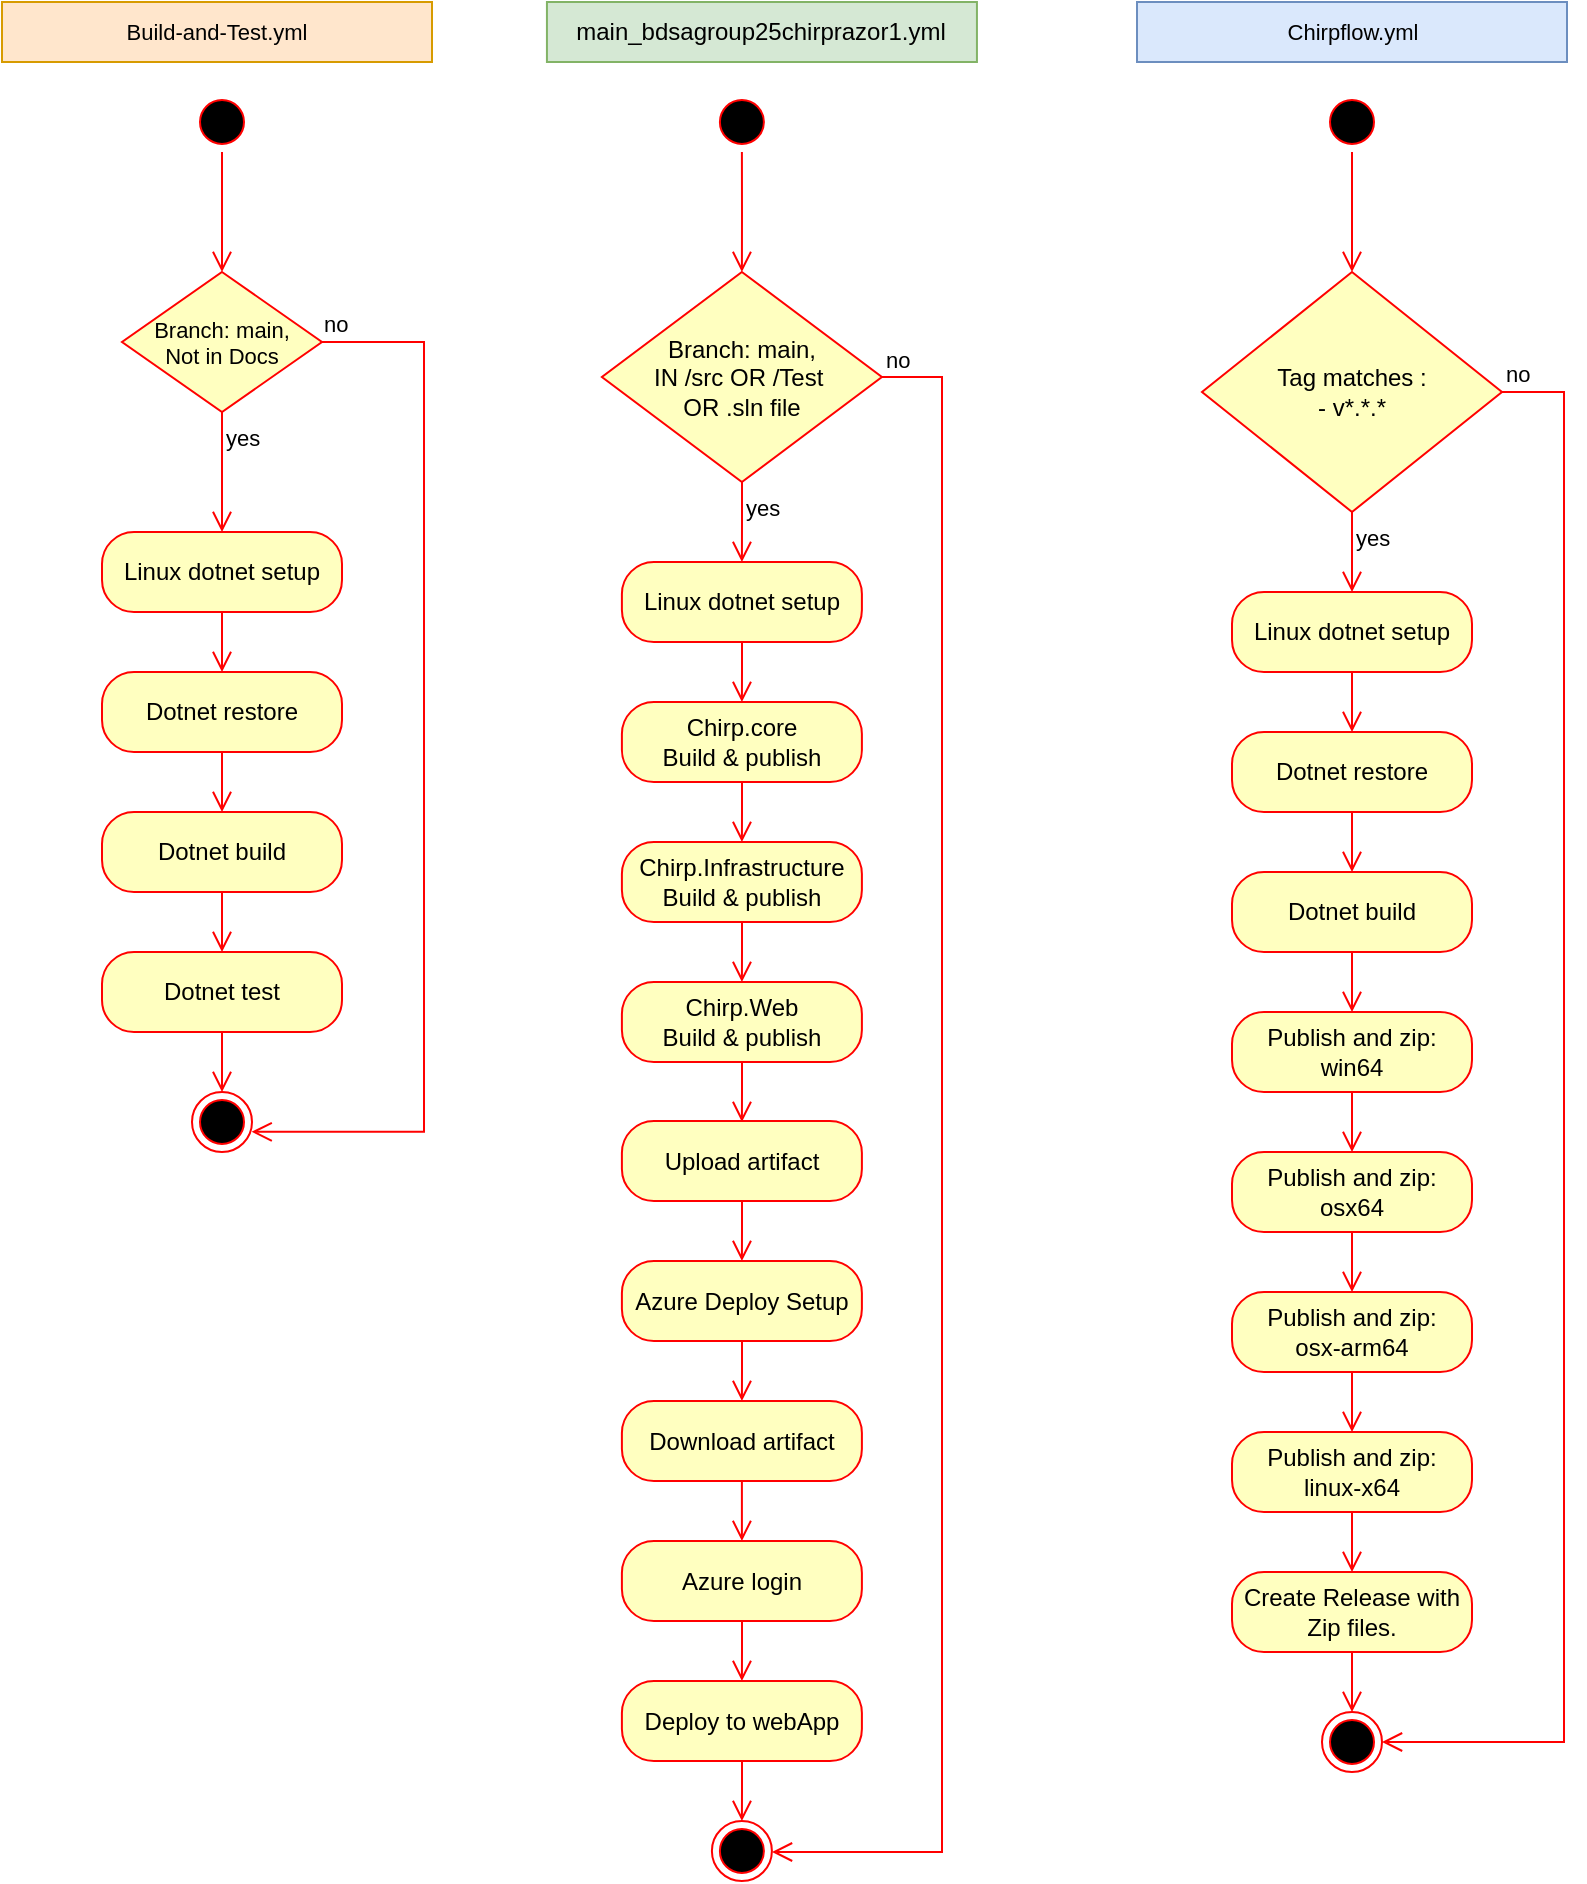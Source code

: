 <mxfile version="24.7.17">
  <diagram name="Page-1" id="f7LDHN_3DqTg1MV2c_hO">
    <mxGraphModel dx="1502" dy="663" grid="1" gridSize="10" guides="1" tooltips="1" connect="1" arrows="1" fold="1" page="1" pageScale="1" pageWidth="827" pageHeight="1169" math="0" shadow="0">
      <root>
        <mxCell id="0" />
        <mxCell id="1" parent="0" />
        <mxCell id="b7QniJWKjZs4ARnllk3c-1" value="" style="ellipse;html=1;shape=endState;fillColor=#000000;strokeColor=#ff0000;" parent="1" vertex="1">
          <mxGeometry x="105" y="570" width="30" height="30" as="geometry" />
        </mxCell>
        <mxCell id="b7QniJWKjZs4ARnllk3c-9" value="&lt;font style=&quot;font-size: 11px;&quot;&gt;Branch: main,&lt;/font&gt;&lt;div style=&quot;font-size: 11px;&quot;&gt;&lt;font style=&quot;font-size: 11px;&quot;&gt;Not in Docs&lt;/font&gt;&lt;/div&gt;" style="rhombus;whiteSpace=wrap;html=1;fontColor=#000000;fillColor=#ffffc0;strokeColor=#ff0000;" parent="1" vertex="1">
          <mxGeometry x="70" y="160" width="100" height="70" as="geometry" />
        </mxCell>
        <mxCell id="b7QniJWKjZs4ARnllk3c-10" value="no" style="edgeStyle=orthogonalEdgeStyle;html=1;align=left;verticalAlign=bottom;endArrow=open;endSize=8;strokeColor=#ff0000;rounded=0;entryX=0.994;entryY=0.663;entryDx=0;entryDy=0;entryPerimeter=0;" parent="1" target="b7QniJWKjZs4ARnllk3c-1" edge="1">
          <mxGeometry x="-1" relative="1" as="geometry">
            <mxPoint x="140" y="580" as="targetPoint" />
            <mxPoint x="169" y="195" as="sourcePoint" />
            <Array as="points">
              <mxPoint x="221" y="195" />
              <mxPoint x="221" y="590" />
            </Array>
          </mxGeometry>
        </mxCell>
        <mxCell id="b7QniJWKjZs4ARnllk3c-11" value="yes" style="edgeStyle=orthogonalEdgeStyle;html=1;align=left;verticalAlign=top;endArrow=open;endSize=8;strokeColor=#ff0000;rounded=0;" parent="1" source="b7QniJWKjZs4ARnllk3c-9" edge="1">
          <mxGeometry x="-1" relative="1" as="geometry">
            <mxPoint x="120" y="290" as="targetPoint" />
          </mxGeometry>
        </mxCell>
        <mxCell id="b7QniJWKjZs4ARnllk3c-12" value="Linux dotnet setup" style="rounded=1;whiteSpace=wrap;html=1;arcSize=40;fontColor=#000000;fillColor=#ffffc0;strokeColor=#ff0000;" parent="1" vertex="1">
          <mxGeometry x="60" y="290" width="120" height="40" as="geometry" />
        </mxCell>
        <mxCell id="b7QniJWKjZs4ARnllk3c-13" value="" style="edgeStyle=orthogonalEdgeStyle;html=1;verticalAlign=bottom;endArrow=open;endSize=8;strokeColor=#ff0000;rounded=0;" parent="1" source="b7QniJWKjZs4ARnllk3c-12" edge="1">
          <mxGeometry relative="1" as="geometry">
            <mxPoint x="120" y="360" as="targetPoint" />
          </mxGeometry>
        </mxCell>
        <mxCell id="b7QniJWKjZs4ARnllk3c-14" value="Dotnet restore" style="rounded=1;whiteSpace=wrap;html=1;arcSize=40;fontColor=#000000;fillColor=#ffffc0;strokeColor=#ff0000;" parent="1" vertex="1">
          <mxGeometry x="60" y="360" width="120" height="40" as="geometry" />
        </mxCell>
        <mxCell id="b7QniJWKjZs4ARnllk3c-15" value="" style="edgeStyle=orthogonalEdgeStyle;html=1;verticalAlign=bottom;endArrow=open;endSize=8;strokeColor=#ff0000;rounded=0;" parent="1" source="b7QniJWKjZs4ARnllk3c-14" edge="1">
          <mxGeometry relative="1" as="geometry">
            <mxPoint x="120" y="430" as="targetPoint" />
          </mxGeometry>
        </mxCell>
        <mxCell id="b7QniJWKjZs4ARnllk3c-16" value="Dotnet build" style="rounded=1;whiteSpace=wrap;html=1;arcSize=40;fontColor=#000000;fillColor=#ffffc0;strokeColor=#ff0000;" parent="1" vertex="1">
          <mxGeometry x="60" y="430" width="120" height="40" as="geometry" />
        </mxCell>
        <mxCell id="b7QniJWKjZs4ARnllk3c-17" value="" style="edgeStyle=orthogonalEdgeStyle;html=1;verticalAlign=bottom;endArrow=open;endSize=8;strokeColor=#ff0000;rounded=0;" parent="1" source="b7QniJWKjZs4ARnllk3c-16" edge="1">
          <mxGeometry relative="1" as="geometry">
            <mxPoint x="120" y="500" as="targetPoint" />
          </mxGeometry>
        </mxCell>
        <mxCell id="b7QniJWKjZs4ARnllk3c-18" value="Dotnet test" style="rounded=1;whiteSpace=wrap;html=1;arcSize=40;fontColor=#000000;fillColor=#ffffc0;strokeColor=#ff0000;" parent="1" vertex="1">
          <mxGeometry x="60" y="500" width="120" height="40" as="geometry" />
        </mxCell>
        <mxCell id="b7QniJWKjZs4ARnllk3c-19" value="" style="edgeStyle=orthogonalEdgeStyle;html=1;verticalAlign=bottom;endArrow=open;endSize=8;strokeColor=#ff0000;rounded=0;" parent="1" source="b7QniJWKjZs4ARnllk3c-18" edge="1">
          <mxGeometry relative="1" as="geometry">
            <mxPoint x="120" y="570" as="targetPoint" />
          </mxGeometry>
        </mxCell>
        <mxCell id="b7QniJWKjZs4ARnllk3c-38" value="main_bdsagroup25chirprazor1.yml" style="text;html=1;align=center;verticalAlign=middle;whiteSpace=wrap;rounded=0;fillColor=#d5e8d4;strokeColor=#82b366;" parent="1" vertex="1">
          <mxGeometry x="282.47" y="25" width="215" height="30" as="geometry" />
        </mxCell>
        <mxCell id="b7QniJWKjZs4ARnllk3c-40" value="Branch: main,&lt;div&gt;IN /src OR /Test&amp;nbsp;&lt;/div&gt;&lt;div&gt;OR .sln file&lt;/div&gt;" style="rhombus;whiteSpace=wrap;html=1;fontColor=#000000;fillColor=#ffffc0;strokeColor=#ff0000;" parent="1" vertex="1">
          <mxGeometry x="309.95" y="160" width="140" height="105" as="geometry" />
        </mxCell>
        <mxCell id="b7QniJWKjZs4ARnllk3c-41" value="no" style="edgeStyle=orthogonalEdgeStyle;html=1;align=left;verticalAlign=bottom;endArrow=open;endSize=8;strokeColor=#ff0000;rounded=0;exitX=1;exitY=0.5;exitDx=0;exitDy=0;entryX=1;entryY=0.5;entryDx=0;entryDy=0;" parent="1" source="b7QniJWKjZs4ARnllk3c-40" target="b7QniJWKjZs4ARnllk3c-61" edge="1">
          <mxGeometry x="-1" relative="1" as="geometry">
            <mxPoint x="509.95" y="205" as="targetPoint" />
            <Array as="points">
              <mxPoint x="480" y="212" />
              <mxPoint x="480" y="950" />
              <mxPoint x="395" y="950" />
            </Array>
          </mxGeometry>
        </mxCell>
        <mxCell id="b7QniJWKjZs4ARnllk3c-42" value="yes" style="edgeStyle=orthogonalEdgeStyle;html=1;align=left;verticalAlign=top;endArrow=open;endSize=8;strokeColor=#ff0000;rounded=0;" parent="1" source="b7QniJWKjZs4ARnllk3c-40" edge="1">
          <mxGeometry x="-1" relative="1" as="geometry">
            <mxPoint x="379.95" y="305" as="targetPoint" />
          </mxGeometry>
        </mxCell>
        <mxCell id="b7QniJWKjZs4ARnllk3c-48" value="Linux dotnet setup" style="rounded=1;whiteSpace=wrap;html=1;arcSize=40;fontColor=#000000;fillColor=#ffffc0;strokeColor=#ff0000;" parent="1" vertex="1">
          <mxGeometry x="319.95" y="305" width="120" height="40" as="geometry" />
        </mxCell>
        <mxCell id="b7QniJWKjZs4ARnllk3c-49" value="" style="edgeStyle=orthogonalEdgeStyle;html=1;verticalAlign=bottom;endArrow=open;endSize=8;strokeColor=#ff0000;rounded=0;" parent="1" source="b7QniJWKjZs4ARnllk3c-48" edge="1">
          <mxGeometry relative="1" as="geometry">
            <mxPoint x="379.95" y="375" as="targetPoint" />
          </mxGeometry>
        </mxCell>
        <mxCell id="b7QniJWKjZs4ARnllk3c-53" value="Upload artifact" style="rounded=1;whiteSpace=wrap;html=1;arcSize=40;fontColor=#000000;fillColor=#ffffc0;strokeColor=#ff0000;" parent="1" vertex="1">
          <mxGeometry x="319.95" y="584.5" width="120" height="40" as="geometry" />
        </mxCell>
        <mxCell id="b7QniJWKjZs4ARnllk3c-54" value="" style="edgeStyle=orthogonalEdgeStyle;html=1;verticalAlign=bottom;endArrow=open;endSize=8;strokeColor=#ff0000;rounded=0;" parent="1" source="b7QniJWKjZs4ARnllk3c-53" edge="1">
          <mxGeometry relative="1" as="geometry">
            <mxPoint x="379.95" y="654.5" as="targetPoint" />
          </mxGeometry>
        </mxCell>
        <mxCell id="b7QniJWKjZs4ARnllk3c-55" value="Azure Deploy Setup" style="rounded=1;whiteSpace=wrap;html=1;arcSize=40;fontColor=#000000;fillColor=#ffffc0;strokeColor=#ff0000;" parent="1" vertex="1">
          <mxGeometry x="319.95" y="654.5" width="120" height="40" as="geometry" />
        </mxCell>
        <mxCell id="b7QniJWKjZs4ARnllk3c-56" value="" style="edgeStyle=orthogonalEdgeStyle;html=1;verticalAlign=bottom;endArrow=open;endSize=8;strokeColor=#ff0000;rounded=0;" parent="1" source="b7QniJWKjZs4ARnllk3c-55" edge="1">
          <mxGeometry relative="1" as="geometry">
            <mxPoint x="379.95" y="724.5" as="targetPoint" />
          </mxGeometry>
        </mxCell>
        <mxCell id="b7QniJWKjZs4ARnllk3c-57" value="Download artifact" style="rounded=1;whiteSpace=wrap;html=1;arcSize=40;fontColor=#000000;fillColor=#ffffc0;strokeColor=#ff0000;" parent="1" vertex="1">
          <mxGeometry x="319.95" y="724.5" width="120" height="40" as="geometry" />
        </mxCell>
        <mxCell id="b7QniJWKjZs4ARnllk3c-61" value="" style="ellipse;html=1;shape=endState;fillColor=#000000;strokeColor=#ff0000;" parent="1" vertex="1">
          <mxGeometry x="364.95" y="934.5" width="30" height="30" as="geometry" />
        </mxCell>
        <mxCell id="b7QniJWKjZs4ARnllk3c-62" value="" style="edgeStyle=orthogonalEdgeStyle;html=1;verticalAlign=bottom;endArrow=open;endSize=8;strokeColor=#ff0000;rounded=0;" parent="1" edge="1">
          <mxGeometry relative="1" as="geometry">
            <mxPoint x="379.95" y="794.5" as="targetPoint" />
            <mxPoint x="379.95" y="764.5" as="sourcePoint" />
          </mxGeometry>
        </mxCell>
        <mxCell id="b7QniJWKjZs4ARnllk3c-63" value="Azure login" style="rounded=1;whiteSpace=wrap;html=1;arcSize=40;fontColor=#000000;fillColor=#ffffc0;strokeColor=#ff0000;" parent="1" vertex="1">
          <mxGeometry x="319.95" y="794.5" width="120" height="40" as="geometry" />
        </mxCell>
        <mxCell id="b7QniJWKjZs4ARnllk3c-64" value="" style="edgeStyle=orthogonalEdgeStyle;html=1;verticalAlign=bottom;endArrow=open;endSize=8;strokeColor=#ff0000;rounded=0;" parent="1" source="b7QniJWKjZs4ARnllk3c-63" edge="1">
          <mxGeometry relative="1" as="geometry">
            <mxPoint x="379.95" y="864.5" as="targetPoint" />
          </mxGeometry>
        </mxCell>
        <mxCell id="b7QniJWKjZs4ARnllk3c-65" value="Deploy to webApp" style="rounded=1;whiteSpace=wrap;html=1;arcSize=40;fontColor=#000000;fillColor=#ffffc0;strokeColor=#ff0000;" parent="1" vertex="1">
          <mxGeometry x="319.95" y="864.5" width="120" height="40" as="geometry" />
        </mxCell>
        <mxCell id="b7QniJWKjZs4ARnllk3c-66" value="" style="edgeStyle=orthogonalEdgeStyle;html=1;verticalAlign=bottom;endArrow=open;endSize=8;strokeColor=#ff0000;rounded=0;" parent="1" source="b7QniJWKjZs4ARnllk3c-65" edge="1">
          <mxGeometry relative="1" as="geometry">
            <mxPoint x="379.95" y="934.5" as="targetPoint" />
          </mxGeometry>
        </mxCell>
        <mxCell id="b7QniJWKjZs4ARnllk3c-73" value="" style="ellipse;html=1;shape=startState;fillColor=#000000;strokeColor=#ff0000;" parent="1" vertex="1">
          <mxGeometry x="105" y="70" width="30" height="30" as="geometry" />
        </mxCell>
        <mxCell id="b7QniJWKjZs4ARnllk3c-74" value="" style="edgeStyle=orthogonalEdgeStyle;html=1;verticalAlign=bottom;endArrow=open;endSize=8;strokeColor=#ff0000;rounded=0;" parent="1" source="b7QniJWKjZs4ARnllk3c-73" edge="1">
          <mxGeometry relative="1" as="geometry">
            <mxPoint x="120" y="160" as="targetPoint" />
          </mxGeometry>
        </mxCell>
        <mxCell id="b7QniJWKjZs4ARnllk3c-75" value="" style="ellipse;html=1;shape=startState;fillColor=#000000;strokeColor=#ff0000;" parent="1" vertex="1">
          <mxGeometry x="364.95" y="70" width="30" height="30" as="geometry" />
        </mxCell>
        <mxCell id="b7QniJWKjZs4ARnllk3c-76" value="" style="edgeStyle=orthogonalEdgeStyle;html=1;verticalAlign=bottom;endArrow=open;endSize=8;strokeColor=#ff0000;rounded=0;" parent="1" source="b7QniJWKjZs4ARnllk3c-75" edge="1">
          <mxGeometry relative="1" as="geometry">
            <mxPoint x="379.95" y="160" as="targetPoint" />
          </mxGeometry>
        </mxCell>
        <mxCell id="1jcnKHjSTtzGyk72apZk-4" value="" style="ellipse;html=1;shape=startState;fillColor=#000000;strokeColor=#ff0000;" parent="1" vertex="1">
          <mxGeometry x="670" y="70" width="30" height="30" as="geometry" />
        </mxCell>
        <mxCell id="1jcnKHjSTtzGyk72apZk-5" value="" style="edgeStyle=orthogonalEdgeStyle;html=1;verticalAlign=bottom;endArrow=open;endSize=8;strokeColor=#ff0000;rounded=0;" parent="1" source="1jcnKHjSTtzGyk72apZk-4" edge="1">
          <mxGeometry relative="1" as="geometry">
            <mxPoint x="685" y="160" as="targetPoint" />
          </mxGeometry>
        </mxCell>
        <mxCell id="1jcnKHjSTtzGyk72apZk-6" value="Tag matches :&lt;br&gt;- v*.*.*" style="rhombus;whiteSpace=wrap;html=1;fontColor=#000000;fillColor=#ffffc0;strokeColor=#ff0000;" parent="1" vertex="1">
          <mxGeometry x="610" y="160" width="150" height="120" as="geometry" />
        </mxCell>
        <mxCell id="1jcnKHjSTtzGyk72apZk-7" value="no" style="edgeStyle=orthogonalEdgeStyle;html=1;align=left;verticalAlign=bottom;endArrow=open;endSize=8;strokeColor=#ff0000;rounded=0;entryX=1;entryY=0.5;entryDx=0;entryDy=0;" parent="1" source="1jcnKHjSTtzGyk72apZk-6" target="1jcnKHjSTtzGyk72apZk-30" edge="1">
          <mxGeometry x="-1" relative="1" as="geometry">
            <mxPoint x="790" y="910" as="targetPoint" />
            <Array as="points">
              <mxPoint x="791" y="220" />
              <mxPoint x="791" y="895" />
            </Array>
          </mxGeometry>
        </mxCell>
        <mxCell id="1jcnKHjSTtzGyk72apZk-8" value="yes" style="edgeStyle=orthogonalEdgeStyle;html=1;align=left;verticalAlign=top;endArrow=open;endSize=8;strokeColor=#ff0000;rounded=0;" parent="1" source="1jcnKHjSTtzGyk72apZk-6" edge="1">
          <mxGeometry x="-1" relative="1" as="geometry">
            <mxPoint x="685" y="320" as="targetPoint" />
          </mxGeometry>
        </mxCell>
        <mxCell id="1jcnKHjSTtzGyk72apZk-9" value="Linux dotnet setup" style="rounded=1;whiteSpace=wrap;html=1;arcSize=40;fontColor=#000000;fillColor=#ffffc0;strokeColor=#ff0000;" parent="1" vertex="1">
          <mxGeometry x="625" y="320" width="120" height="40" as="geometry" />
        </mxCell>
        <mxCell id="1jcnKHjSTtzGyk72apZk-10" value="" style="edgeStyle=orthogonalEdgeStyle;html=1;verticalAlign=bottom;endArrow=open;endSize=8;strokeColor=#ff0000;rounded=0;" parent="1" source="1jcnKHjSTtzGyk72apZk-9" edge="1">
          <mxGeometry relative="1" as="geometry">
            <mxPoint x="685" y="390" as="targetPoint" />
          </mxGeometry>
        </mxCell>
        <mxCell id="1jcnKHjSTtzGyk72apZk-11" value="Dotnet restore" style="rounded=1;whiteSpace=wrap;html=1;arcSize=40;fontColor=#000000;fillColor=#ffffc0;strokeColor=#ff0000;" parent="1" vertex="1">
          <mxGeometry x="625" y="390" width="120" height="40" as="geometry" />
        </mxCell>
        <mxCell id="1jcnKHjSTtzGyk72apZk-12" value="" style="edgeStyle=orthogonalEdgeStyle;html=1;verticalAlign=bottom;endArrow=open;endSize=8;strokeColor=#ff0000;rounded=0;" parent="1" source="1jcnKHjSTtzGyk72apZk-11" edge="1">
          <mxGeometry relative="1" as="geometry">
            <mxPoint x="685" y="460" as="targetPoint" />
          </mxGeometry>
        </mxCell>
        <mxCell id="1jcnKHjSTtzGyk72apZk-13" value="Dotnet build" style="rounded=1;whiteSpace=wrap;html=1;arcSize=40;fontColor=#000000;fillColor=#ffffc0;strokeColor=#ff0000;" parent="1" vertex="1">
          <mxGeometry x="625" y="460" width="120" height="40" as="geometry" />
        </mxCell>
        <mxCell id="1jcnKHjSTtzGyk72apZk-14" value="" style="edgeStyle=orthogonalEdgeStyle;html=1;verticalAlign=bottom;endArrow=open;endSize=8;strokeColor=#ff0000;rounded=0;" parent="1" source="1jcnKHjSTtzGyk72apZk-13" edge="1">
          <mxGeometry relative="1" as="geometry">
            <mxPoint x="685" y="530" as="targetPoint" />
          </mxGeometry>
        </mxCell>
        <mxCell id="1jcnKHjSTtzGyk72apZk-15" value="Publish and zip:&lt;div&gt;win64&lt;/div&gt;" style="rounded=1;whiteSpace=wrap;html=1;arcSize=40;fontColor=#000000;fillColor=#ffffc0;strokeColor=#ff0000;" parent="1" vertex="1">
          <mxGeometry x="625" y="530" width="120" height="40" as="geometry" />
        </mxCell>
        <mxCell id="1jcnKHjSTtzGyk72apZk-16" value="" style="edgeStyle=orthogonalEdgeStyle;html=1;verticalAlign=bottom;endArrow=open;endSize=8;strokeColor=#ff0000;rounded=0;" parent="1" source="1jcnKHjSTtzGyk72apZk-15" edge="1">
          <mxGeometry relative="1" as="geometry">
            <mxPoint x="685" y="600" as="targetPoint" />
          </mxGeometry>
        </mxCell>
        <mxCell id="1jcnKHjSTtzGyk72apZk-17" value="Publish and zip:&lt;div&gt;osx64&lt;/div&gt;" style="rounded=1;whiteSpace=wrap;html=1;arcSize=40;fontColor=#000000;fillColor=#ffffc0;strokeColor=#ff0000;" parent="1" vertex="1">
          <mxGeometry x="625" y="600" width="120" height="40" as="geometry" />
        </mxCell>
        <mxCell id="1jcnKHjSTtzGyk72apZk-18" value="" style="edgeStyle=orthogonalEdgeStyle;html=1;verticalAlign=bottom;endArrow=open;endSize=8;strokeColor=#ff0000;rounded=0;" parent="1" source="1jcnKHjSTtzGyk72apZk-17" edge="1">
          <mxGeometry relative="1" as="geometry">
            <mxPoint x="685" y="670" as="targetPoint" />
          </mxGeometry>
        </mxCell>
        <mxCell id="1jcnKHjSTtzGyk72apZk-19" value="Publish and zip:&lt;div&gt;osx-arm64&lt;/div&gt;" style="rounded=1;whiteSpace=wrap;html=1;arcSize=40;fontColor=#000000;fillColor=#ffffc0;strokeColor=#ff0000;" parent="1" vertex="1">
          <mxGeometry x="625" y="670" width="120" height="40" as="geometry" />
        </mxCell>
        <mxCell id="1jcnKHjSTtzGyk72apZk-20" value="" style="edgeStyle=orthogonalEdgeStyle;html=1;verticalAlign=bottom;endArrow=open;endSize=8;strokeColor=#ff0000;rounded=0;" parent="1" source="1jcnKHjSTtzGyk72apZk-19" edge="1">
          <mxGeometry relative="1" as="geometry">
            <mxPoint x="685" y="740" as="targetPoint" />
          </mxGeometry>
        </mxCell>
        <mxCell id="1jcnKHjSTtzGyk72apZk-21" value="Publish and zip:&lt;div&gt;linux-x64&lt;/div&gt;" style="rounded=1;whiteSpace=wrap;html=1;arcSize=40;fontColor=#000000;fillColor=#ffffc0;strokeColor=#ff0000;" parent="1" vertex="1">
          <mxGeometry x="625" y="740" width="120" height="40" as="geometry" />
        </mxCell>
        <mxCell id="1jcnKHjSTtzGyk72apZk-22" value="" style="edgeStyle=orthogonalEdgeStyle;html=1;verticalAlign=bottom;endArrow=open;endSize=8;strokeColor=#ff0000;rounded=0;" parent="1" source="1jcnKHjSTtzGyk72apZk-21" edge="1">
          <mxGeometry relative="1" as="geometry">
            <mxPoint x="685" y="810" as="targetPoint" />
          </mxGeometry>
        </mxCell>
        <mxCell id="1jcnKHjSTtzGyk72apZk-28" value="Create Release with Zip files." style="rounded=1;whiteSpace=wrap;html=1;arcSize=40;fontColor=#000000;fillColor=#ffffc0;strokeColor=#ff0000;" parent="1" vertex="1">
          <mxGeometry x="625" y="810" width="120" height="40" as="geometry" />
        </mxCell>
        <mxCell id="1jcnKHjSTtzGyk72apZk-29" value="" style="edgeStyle=orthogonalEdgeStyle;html=1;verticalAlign=bottom;endArrow=open;endSize=8;strokeColor=#ff0000;rounded=0;" parent="1" source="1jcnKHjSTtzGyk72apZk-28" edge="1">
          <mxGeometry relative="1" as="geometry">
            <mxPoint x="685" y="880" as="targetPoint" />
          </mxGeometry>
        </mxCell>
        <mxCell id="1jcnKHjSTtzGyk72apZk-30" value="" style="ellipse;html=1;shape=endState;fillColor=#000000;strokeColor=#ff0000;" parent="1" vertex="1">
          <mxGeometry x="670" y="880" width="30" height="30" as="geometry" />
        </mxCell>
        <mxCell id="SPa2eFnrnyaDHpjuBjY1-1" value="&lt;span style=&quot;font-size: 11px;&quot;&gt;Build-and-Test.yml&lt;/span&gt;" style="text;html=1;align=center;verticalAlign=middle;whiteSpace=wrap;rounded=0;fillColor=#ffe6cc;strokeColor=#d79b00;" parent="1" vertex="1">
          <mxGeometry x="10.0" y="25" width="215" height="30" as="geometry" />
        </mxCell>
        <mxCell id="SPa2eFnrnyaDHpjuBjY1-2" value="&lt;span style=&quot;font-size: 11px;&quot;&gt;Chirpflow.yml&lt;/span&gt;" style="text;html=1;align=center;verticalAlign=middle;whiteSpace=wrap;rounded=0;fillColor=#dae8fc;strokeColor=#6c8ebf;" parent="1" vertex="1">
          <mxGeometry x="577.5" y="25" width="215" height="30" as="geometry" />
        </mxCell>
        <mxCell id="aiy6vr39D-IxPVvsPGnX-1" value="Chirp.core&lt;div&gt;Build &amp;amp; publish&lt;/div&gt;" style="rounded=1;whiteSpace=wrap;html=1;arcSize=40;fontColor=#000000;fillColor=#ffffc0;strokeColor=#ff0000;" parent="1" vertex="1">
          <mxGeometry x="319.95" y="375" width="120" height="40" as="geometry" />
        </mxCell>
        <mxCell id="aiy6vr39D-IxPVvsPGnX-2" value="" style="edgeStyle=orthogonalEdgeStyle;html=1;verticalAlign=bottom;endArrow=open;endSize=8;strokeColor=#ff0000;rounded=0;" parent="1" source="aiy6vr39D-IxPVvsPGnX-1" edge="1">
          <mxGeometry relative="1" as="geometry">
            <mxPoint x="379.95" y="445" as="targetPoint" />
          </mxGeometry>
        </mxCell>
        <mxCell id="aiy6vr39D-IxPVvsPGnX-3" value="Chirp.Infrastructure&lt;div&gt;Build &amp;amp; publish&lt;/div&gt;" style="rounded=1;whiteSpace=wrap;html=1;arcSize=40;fontColor=#000000;fillColor=#ffffc0;strokeColor=#ff0000;" parent="1" vertex="1">
          <mxGeometry x="319.95" y="445" width="120" height="40" as="geometry" />
        </mxCell>
        <mxCell id="aiy6vr39D-IxPVvsPGnX-4" value="" style="edgeStyle=orthogonalEdgeStyle;html=1;verticalAlign=bottom;endArrow=open;endSize=8;strokeColor=#ff0000;rounded=0;" parent="1" source="aiy6vr39D-IxPVvsPGnX-3" edge="1">
          <mxGeometry relative="1" as="geometry">
            <mxPoint x="379.95" y="515" as="targetPoint" />
          </mxGeometry>
        </mxCell>
        <mxCell id="aiy6vr39D-IxPVvsPGnX-6" value="Chirp.Web&lt;div&gt;Build &amp;amp; publish&lt;/div&gt;" style="rounded=1;whiteSpace=wrap;html=1;arcSize=40;fontColor=#000000;fillColor=#ffffc0;strokeColor=#ff0000;" parent="1" vertex="1">
          <mxGeometry x="319.95" y="515" width="120" height="40" as="geometry" />
        </mxCell>
        <mxCell id="aiy6vr39D-IxPVvsPGnX-7" value="" style="edgeStyle=orthogonalEdgeStyle;html=1;verticalAlign=bottom;endArrow=open;endSize=8;strokeColor=#ff0000;rounded=0;" parent="1" source="aiy6vr39D-IxPVvsPGnX-6" edge="1">
          <mxGeometry relative="1" as="geometry">
            <mxPoint x="379.95" y="585" as="targetPoint" />
          </mxGeometry>
        </mxCell>
      </root>
    </mxGraphModel>
  </diagram>
</mxfile>

